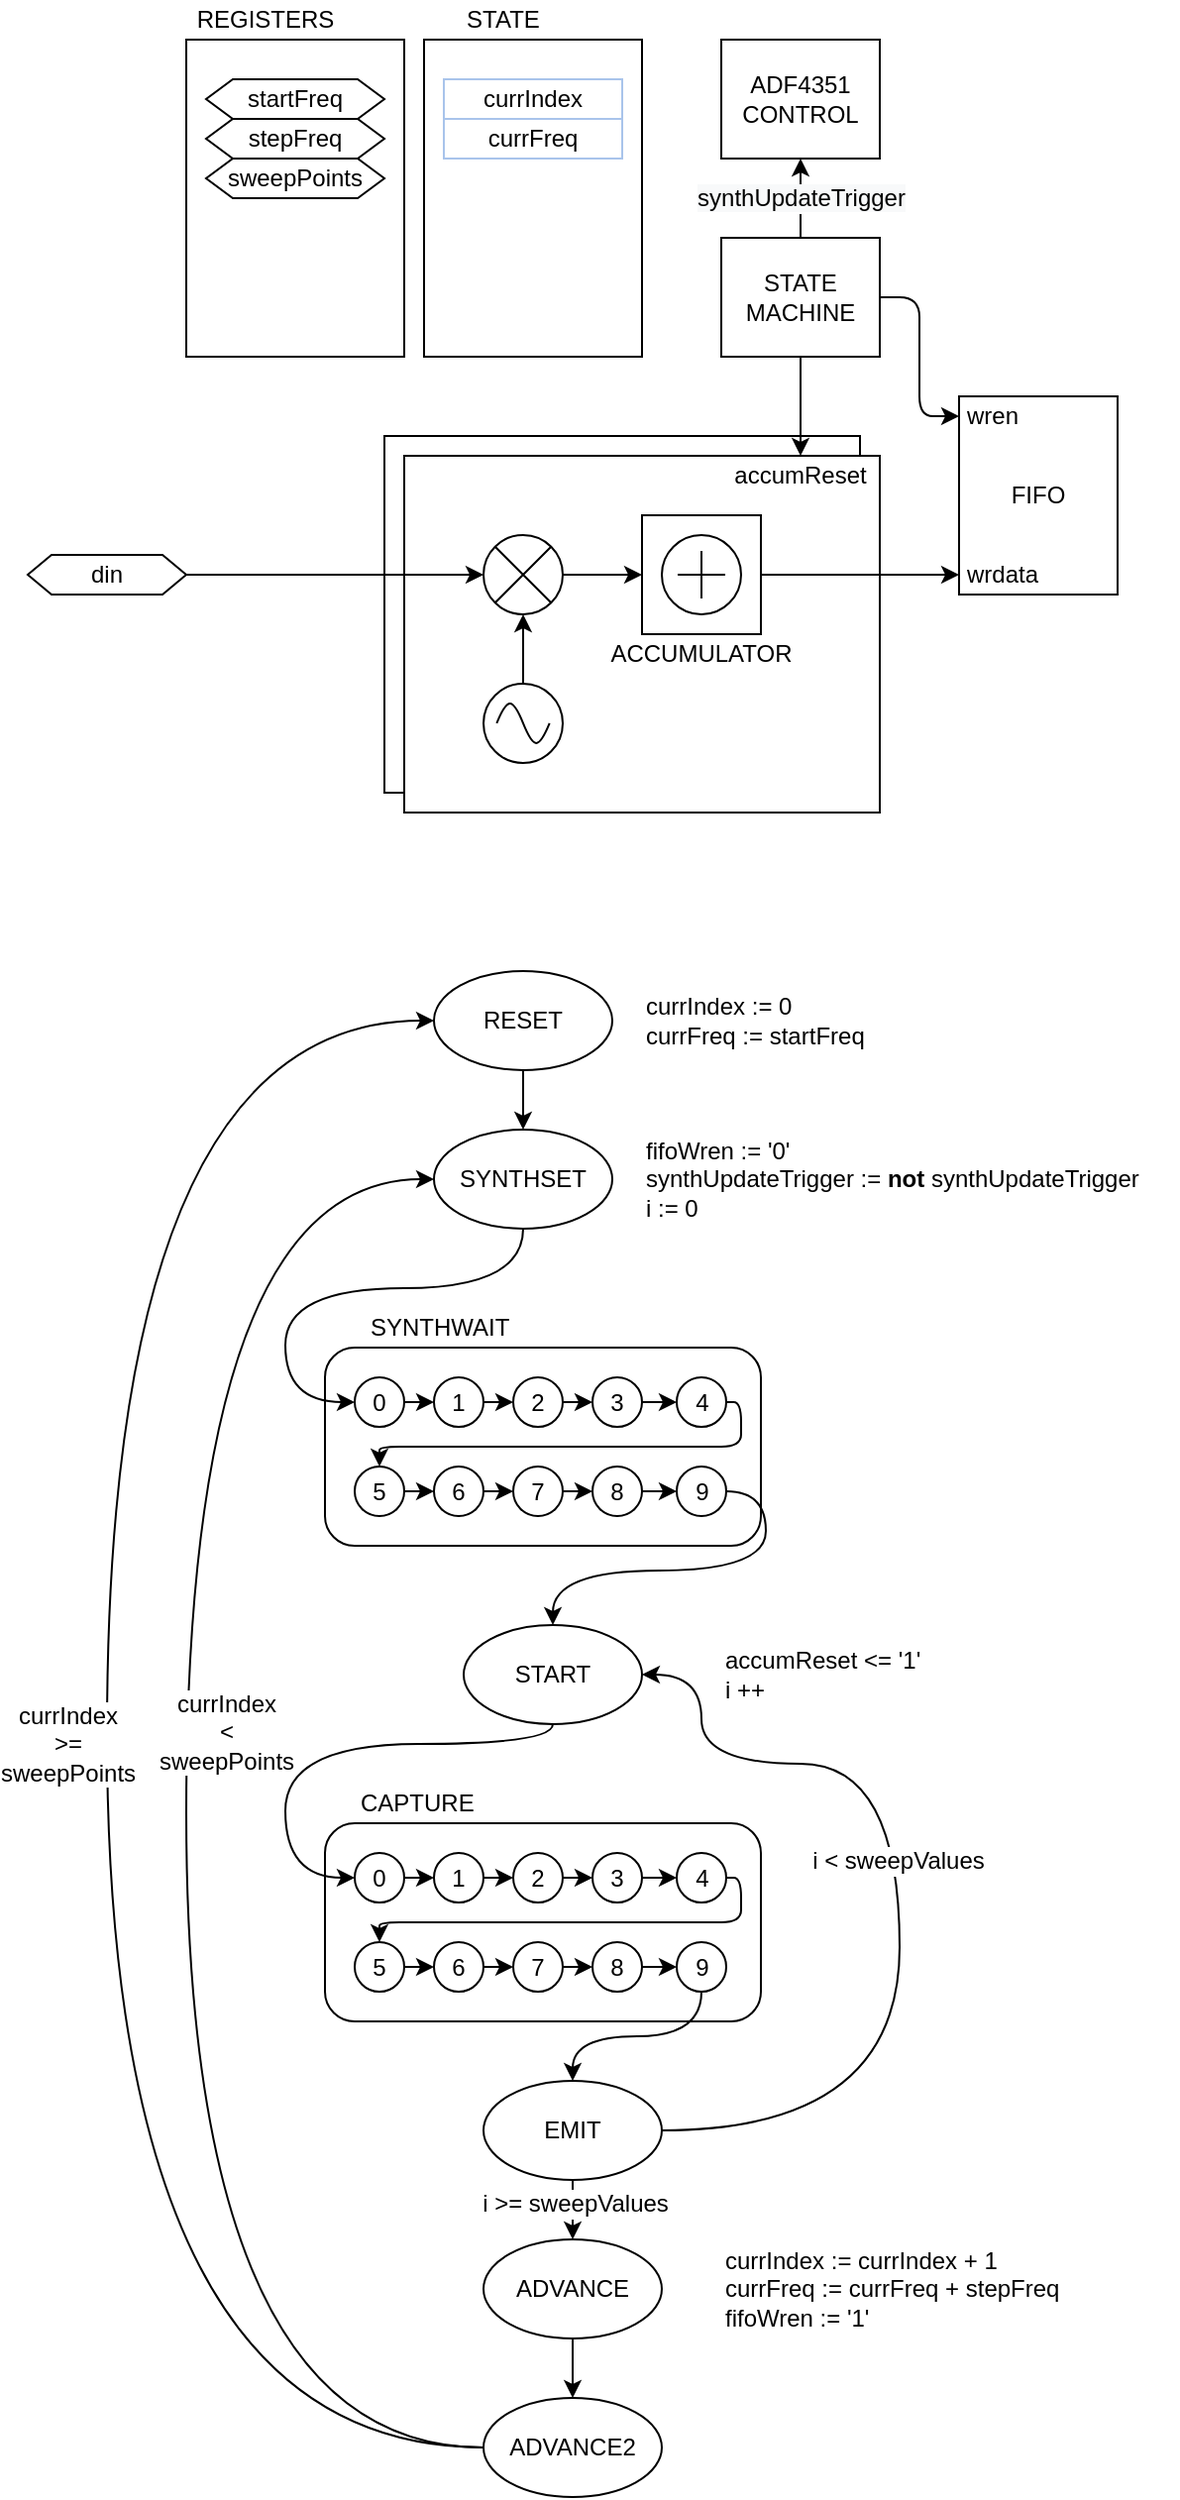 <mxfile version="12.5.3" type="device"><diagram id="XY-tqUMhPWWZVje7Eubw" name="Page-1"><mxGraphModel dx="718" dy="428" grid="1" gridSize="10" guides="1" tooltips="1" connect="1" arrows="1" fold="1" page="1" pageScale="1" pageWidth="1200" pageHeight="2500" math="0" shadow="0"><root><mxCell id="0"/><mxCell id="1" parent="0"/><mxCell id="U1e9Tg-yW2Unj232dRC_-43" value="" style="rounded=1;whiteSpace=wrap;html=1;fillColor=none;align=left;" vertex="1" parent="1"><mxGeometry x="200" y="820" width="220" height="100" as="geometry"/></mxCell><mxCell id="U1e9Tg-yW2Unj232dRC_-1" value="ADF4351&lt;br&gt;CONTROL" style="rounded=0;whiteSpace=wrap;html=1;" vertex="1" parent="1"><mxGeometry x="400" y="160" width="80" height="60" as="geometry"/></mxCell><mxCell id="U1e9Tg-yW2Unj232dRC_-9" style="edgeStyle=orthogonalEdgeStyle;rounded=0;orthogonalLoop=1;jettySize=auto;html=1;exitX=0.5;exitY=0;exitDx=0;exitDy=0;entryX=0.5;entryY=1;entryDx=0;entryDy=0;" edge="1" parent="1" source="U1e9Tg-yW2Unj232dRC_-2" target="U1e9Tg-yW2Unj232dRC_-1"><mxGeometry relative="1" as="geometry"/></mxCell><mxCell id="U1e9Tg-yW2Unj232dRC_-157" value="&lt;span style=&quot;text-align: left ; white-space: normal ; background-color: rgb(248 , 249 , 250)&quot;&gt;synthUpdateTrigger&lt;/span&gt;" style="text;html=1;align=center;verticalAlign=middle;resizable=0;points=[];labelBackgroundColor=#ffffff;" vertex="1" connectable="0" parent="U1e9Tg-yW2Unj232dRC_-9"><mxGeometry x="-0.25" relative="1" as="geometry"><mxPoint y="-5" as="offset"/></mxGeometry></mxCell><mxCell id="U1e9Tg-yW2Unj232dRC_-40" style="edgeStyle=orthogonalEdgeStyle;rounded=1;orthogonalLoop=1;jettySize=auto;html=1;exitX=1;exitY=0.5;exitDx=0;exitDy=0;entryX=0;entryY=0.5;entryDx=0;entryDy=0;" edge="1" parent="1" source="U1e9Tg-yW2Unj232dRC_-2" target="U1e9Tg-yW2Unj232dRC_-38"><mxGeometry relative="1" as="geometry"><Array as="points"><mxPoint x="500" y="290"/><mxPoint x="500" y="350"/></Array></mxGeometry></mxCell><mxCell id="U1e9Tg-yW2Unj232dRC_-140" style="edgeStyle=orthogonalEdgeStyle;curved=1;rounded=1;orthogonalLoop=1;jettySize=auto;html=1;exitX=0.5;exitY=1;exitDx=0;exitDy=0;entryX=0.5;entryY=0;entryDx=0;entryDy=0;" edge="1" parent="1" source="U1e9Tg-yW2Unj232dRC_-2" target="U1e9Tg-yW2Unj232dRC_-41"><mxGeometry relative="1" as="geometry"/></mxCell><mxCell id="U1e9Tg-yW2Unj232dRC_-2" value="STATE&lt;br&gt;MACHINE" style="rounded=0;whiteSpace=wrap;html=1;" vertex="1" parent="1"><mxGeometry x="400" y="260" width="80" height="60" as="geometry"/></mxCell><mxCell id="U1e9Tg-yW2Unj232dRC_-25" value="" style="rounded=0;whiteSpace=wrap;html=1;fillColor=none;" vertex="1" parent="1"><mxGeometry x="230" y="360" width="240" height="180" as="geometry"/></mxCell><mxCell id="U1e9Tg-yW2Unj232dRC_-26" value="" style="rounded=0;whiteSpace=wrap;html=1;" vertex="1" parent="1"><mxGeometry x="240" y="370" width="240" height="180" as="geometry"/></mxCell><mxCell id="U1e9Tg-yW2Unj232dRC_-32" style="edgeStyle=orthogonalEdgeStyle;rounded=0;orthogonalLoop=1;jettySize=auto;html=1;exitX=1;exitY=0.5;exitDx=0;exitDy=0;" edge="1" parent="1" source="U1e9Tg-yW2Unj232dRC_-10" target="U1e9Tg-yW2Unj232dRC_-14"><mxGeometry relative="1" as="geometry"/></mxCell><mxCell id="U1e9Tg-yW2Unj232dRC_-10" value="din" style="shape=hexagon;perimeter=hexagonPerimeter2;whiteSpace=wrap;html=1;fillColor=none;size=0.15;" vertex="1" parent="1"><mxGeometry x="50" y="420" width="80" height="20" as="geometry"/></mxCell><mxCell id="U1e9Tg-yW2Unj232dRC_-13" value="" style="group" vertex="1" connectable="0" parent="1"><mxGeometry x="280" y="485" width="40" height="40" as="geometry"/></mxCell><mxCell id="U1e9Tg-yW2Unj232dRC_-11" value="" style="pointerEvents=1;verticalLabelPosition=bottom;shadow=0;dashed=0;align=center;html=1;verticalAlign=top;shape=mxgraph.electrical.waveforms.sine_wave;fillColor=none;" vertex="1" parent="U1e9Tg-yW2Unj232dRC_-13"><mxGeometry x="6.667" y="6.667" width="26.667" height="26.667" as="geometry"/></mxCell><mxCell id="U1e9Tg-yW2Unj232dRC_-12" value="" style="ellipse;whiteSpace=wrap;html=1;aspect=fixed;fillColor=none;" vertex="1" parent="U1e9Tg-yW2Unj232dRC_-13"><mxGeometry width="40" height="40" as="geometry"/></mxCell><mxCell id="U1e9Tg-yW2Unj232dRC_-20" style="edgeStyle=orthogonalEdgeStyle;rounded=0;orthogonalLoop=1;jettySize=auto;html=1;exitX=1;exitY=0.5;exitDx=0;exitDy=0;exitPerimeter=0;entryX=0;entryY=0.5;entryDx=0;entryDy=0;" edge="1" parent="1" source="U1e9Tg-yW2Unj232dRC_-14" target="U1e9Tg-yW2Unj232dRC_-17"><mxGeometry relative="1" as="geometry"/></mxCell><mxCell id="U1e9Tg-yW2Unj232dRC_-14" value="" style="verticalLabelPosition=bottom;shadow=0;dashed=0;align=center;html=1;verticalAlign=top;shape=mxgraph.electrical.abstract.multiplier;fillColor=none;" vertex="1" parent="1"><mxGeometry x="280" y="410" width="40" height="40" as="geometry"/></mxCell><mxCell id="U1e9Tg-yW2Unj232dRC_-15" style="edgeStyle=orthogonalEdgeStyle;rounded=0;orthogonalLoop=1;jettySize=auto;html=1;exitX=0.5;exitY=0;exitDx=0;exitDy=0;entryX=0.5;entryY=1;entryDx=0;entryDy=0;entryPerimeter=0;" edge="1" parent="1" source="U1e9Tg-yW2Unj232dRC_-12" target="U1e9Tg-yW2Unj232dRC_-14"><mxGeometry relative="1" as="geometry"/></mxCell><mxCell id="U1e9Tg-yW2Unj232dRC_-19" value="" style="group" vertex="1" connectable="0" parent="1"><mxGeometry x="360" y="400" width="60" height="60" as="geometry"/></mxCell><mxCell id="U1e9Tg-yW2Unj232dRC_-17" value="" style="rounded=0;whiteSpace=wrap;html=1;fillColor=none;" vertex="1" parent="U1e9Tg-yW2Unj232dRC_-19"><mxGeometry width="60" height="60" as="geometry"/></mxCell><mxCell id="U1e9Tg-yW2Unj232dRC_-18" value="" style="verticalLabelPosition=bottom;shadow=0;dashed=0;align=center;html=1;verticalAlign=top;shape=mxgraph.electrical.abstract.summation_point;fillColor=none;" vertex="1" parent="U1e9Tg-yW2Unj232dRC_-19"><mxGeometry x="10" y="10" width="40" height="40" as="geometry"/></mxCell><mxCell id="U1e9Tg-yW2Unj232dRC_-21" value="ACCUMULATOR" style="text;html=1;strokeColor=none;fillColor=none;align=center;verticalAlign=middle;whiteSpace=wrap;rounded=0;" vertex="1" parent="1"><mxGeometry x="340" y="460" width="100" height="20" as="geometry"/></mxCell><mxCell id="U1e9Tg-yW2Unj232dRC_-33" value="FIFO" style="rounded=0;whiteSpace=wrap;html=1;" vertex="1" parent="1"><mxGeometry x="520" y="340" width="80" height="100" as="geometry"/></mxCell><mxCell id="U1e9Tg-yW2Unj232dRC_-35" value="wrdata" style="text;html=1;strokeColor=none;fillColor=none;align=left;verticalAlign=middle;whiteSpace=wrap;rounded=0;spacingLeft=2;" vertex="1" parent="1"><mxGeometry x="520" y="420" width="50" height="20" as="geometry"/></mxCell><mxCell id="U1e9Tg-yW2Unj232dRC_-38" value="wren" style="text;html=1;strokeColor=none;fillColor=none;align=left;verticalAlign=middle;whiteSpace=wrap;rounded=0;spacingLeft=2;" vertex="1" parent="1"><mxGeometry x="520" y="340" width="50" height="20" as="geometry"/></mxCell><mxCell id="U1e9Tg-yW2Unj232dRC_-39" style="edgeStyle=orthogonalEdgeStyle;rounded=0;orthogonalLoop=1;jettySize=auto;html=1;exitX=1;exitY=0.5;exitDx=0;exitDy=0;" edge="1" parent="1" source="U1e9Tg-yW2Unj232dRC_-17" target="U1e9Tg-yW2Unj232dRC_-35"><mxGeometry relative="1" as="geometry"/></mxCell><mxCell id="U1e9Tg-yW2Unj232dRC_-41" value="&lt;span style=&quot;text-align: left&quot;&gt;accumReset&lt;/span&gt;" style="text;html=1;strokeColor=none;fillColor=none;align=center;verticalAlign=middle;whiteSpace=wrap;rounded=0;" vertex="1" parent="1"><mxGeometry x="400" y="370" width="80" height="20" as="geometry"/></mxCell><mxCell id="U1e9Tg-yW2Unj232dRC_-44" value="SYNTHWAIT" style="text;html=1;strokeColor=none;fillColor=none;align=left;verticalAlign=middle;whiteSpace=wrap;rounded=0;spacingLeft=16;" vertex="1" parent="1"><mxGeometry x="205" y="800" width="140" height="20" as="geometry"/></mxCell><mxCell id="U1e9Tg-yW2Unj232dRC_-62" style="edgeStyle=orthogonalEdgeStyle;rounded=1;orthogonalLoop=1;jettySize=auto;html=1;exitX=1;exitY=0.5;exitDx=0;exitDy=0;entryX=0;entryY=0.5;entryDx=0;entryDy=0;" edge="1" parent="1" source="U1e9Tg-yW2Unj232dRC_-45" target="U1e9Tg-yW2Unj232dRC_-60"><mxGeometry relative="1" as="geometry"/></mxCell><mxCell id="U1e9Tg-yW2Unj232dRC_-45" value="0" style="ellipse;whiteSpace=wrap;html=1;aspect=fixed;fillColor=none;align=center;" vertex="1" parent="1"><mxGeometry x="215" y="835" width="25" height="25" as="geometry"/></mxCell><mxCell id="U1e9Tg-yW2Unj232dRC_-63" style="edgeStyle=orthogonalEdgeStyle;rounded=1;orthogonalLoop=1;jettySize=auto;html=1;exitX=1;exitY=0.5;exitDx=0;exitDy=0;entryX=0;entryY=0.5;entryDx=0;entryDy=0;" edge="1" parent="1" source="U1e9Tg-yW2Unj232dRC_-60" target="U1e9Tg-yW2Unj232dRC_-61"><mxGeometry relative="1" as="geometry"/></mxCell><mxCell id="U1e9Tg-yW2Unj232dRC_-60" value="1" style="ellipse;whiteSpace=wrap;html=1;aspect=fixed;fillColor=none;align=center;" vertex="1" parent="1"><mxGeometry x="255" y="835" width="25" height="25" as="geometry"/></mxCell><mxCell id="U1e9Tg-yW2Unj232dRC_-66" style="edgeStyle=orthogonalEdgeStyle;rounded=1;orthogonalLoop=1;jettySize=auto;html=1;exitX=1;exitY=0.5;exitDx=0;exitDy=0;entryX=0;entryY=0.5;entryDx=0;entryDy=0;" edge="1" parent="1" source="U1e9Tg-yW2Unj232dRC_-61" target="U1e9Tg-yW2Unj232dRC_-64"><mxGeometry relative="1" as="geometry"/></mxCell><mxCell id="U1e9Tg-yW2Unj232dRC_-61" value="2" style="ellipse;whiteSpace=wrap;html=1;aspect=fixed;fillColor=none;align=center;" vertex="1" parent="1"><mxGeometry x="295" y="835" width="25" height="25" as="geometry"/></mxCell><mxCell id="U1e9Tg-yW2Unj232dRC_-67" style="edgeStyle=orthogonalEdgeStyle;rounded=1;orthogonalLoop=1;jettySize=auto;html=1;exitX=1;exitY=0.5;exitDx=0;exitDy=0;entryX=0;entryY=0.5;entryDx=0;entryDy=0;" edge="1" parent="1" source="U1e9Tg-yW2Unj232dRC_-64" target="U1e9Tg-yW2Unj232dRC_-65"><mxGeometry relative="1" as="geometry"/></mxCell><mxCell id="U1e9Tg-yW2Unj232dRC_-64" value="3" style="ellipse;whiteSpace=wrap;html=1;aspect=fixed;fillColor=none;align=center;" vertex="1" parent="1"><mxGeometry x="335" y="835" width="25" height="25" as="geometry"/></mxCell><mxCell id="U1e9Tg-yW2Unj232dRC_-77" style="edgeStyle=orthogonalEdgeStyle;rounded=1;orthogonalLoop=1;jettySize=auto;html=1;exitX=1;exitY=0.5;exitDx=0;exitDy=0;entryX=0.5;entryY=0;entryDx=0;entryDy=0;" edge="1" parent="1" source="U1e9Tg-yW2Unj232dRC_-65" target="U1e9Tg-yW2Unj232dRC_-69"><mxGeometry relative="1" as="geometry"><Array as="points"><mxPoint x="410" y="848"/><mxPoint x="410" y="870"/><mxPoint x="227" y="870"/></Array></mxGeometry></mxCell><mxCell id="U1e9Tg-yW2Unj232dRC_-65" value="4" style="ellipse;whiteSpace=wrap;html=1;aspect=fixed;fillColor=none;align=center;" vertex="1" parent="1"><mxGeometry x="377.5" y="835" width="25" height="25" as="geometry"/></mxCell><mxCell id="U1e9Tg-yW2Unj232dRC_-68" style="edgeStyle=orthogonalEdgeStyle;rounded=1;orthogonalLoop=1;jettySize=auto;html=1;exitX=1;exitY=0.5;exitDx=0;exitDy=0;entryX=0;entryY=0.5;entryDx=0;entryDy=0;" edge="1" source="U1e9Tg-yW2Unj232dRC_-69" target="U1e9Tg-yW2Unj232dRC_-71" parent="1"><mxGeometry relative="1" as="geometry"/></mxCell><mxCell id="U1e9Tg-yW2Unj232dRC_-69" value="5" style="ellipse;whiteSpace=wrap;html=1;aspect=fixed;fillColor=none;align=center;" vertex="1" parent="1"><mxGeometry x="215" y="880" width="25" height="25" as="geometry"/></mxCell><mxCell id="U1e9Tg-yW2Unj232dRC_-70" style="edgeStyle=orthogonalEdgeStyle;rounded=1;orthogonalLoop=1;jettySize=auto;html=1;exitX=1;exitY=0.5;exitDx=0;exitDy=0;entryX=0;entryY=0.5;entryDx=0;entryDy=0;" edge="1" source="U1e9Tg-yW2Unj232dRC_-71" target="U1e9Tg-yW2Unj232dRC_-73" parent="1"><mxGeometry relative="1" as="geometry"/></mxCell><mxCell id="U1e9Tg-yW2Unj232dRC_-71" value="6" style="ellipse;whiteSpace=wrap;html=1;aspect=fixed;fillColor=none;align=center;" vertex="1" parent="1"><mxGeometry x="255" y="880" width="25" height="25" as="geometry"/></mxCell><mxCell id="U1e9Tg-yW2Unj232dRC_-72" style="edgeStyle=orthogonalEdgeStyle;rounded=1;orthogonalLoop=1;jettySize=auto;html=1;exitX=1;exitY=0.5;exitDx=0;exitDy=0;entryX=0;entryY=0.5;entryDx=0;entryDy=0;" edge="1" source="U1e9Tg-yW2Unj232dRC_-73" target="U1e9Tg-yW2Unj232dRC_-75" parent="1"><mxGeometry relative="1" as="geometry"/></mxCell><mxCell id="U1e9Tg-yW2Unj232dRC_-73" value="7" style="ellipse;whiteSpace=wrap;html=1;aspect=fixed;fillColor=none;align=center;" vertex="1" parent="1"><mxGeometry x="295" y="880" width="25" height="25" as="geometry"/></mxCell><mxCell id="U1e9Tg-yW2Unj232dRC_-74" style="edgeStyle=orthogonalEdgeStyle;rounded=1;orthogonalLoop=1;jettySize=auto;html=1;exitX=1;exitY=0.5;exitDx=0;exitDy=0;entryX=0;entryY=0.5;entryDx=0;entryDy=0;" edge="1" source="U1e9Tg-yW2Unj232dRC_-75" target="U1e9Tg-yW2Unj232dRC_-76" parent="1"><mxGeometry relative="1" as="geometry"/></mxCell><mxCell id="U1e9Tg-yW2Unj232dRC_-75" value="8" style="ellipse;whiteSpace=wrap;html=1;aspect=fixed;fillColor=none;align=center;" vertex="1" parent="1"><mxGeometry x="335" y="880" width="25" height="25" as="geometry"/></mxCell><mxCell id="U1e9Tg-yW2Unj232dRC_-152" style="edgeStyle=orthogonalEdgeStyle;curved=1;rounded=1;orthogonalLoop=1;jettySize=auto;html=1;exitX=1;exitY=0.5;exitDx=0;exitDy=0;" edge="1" parent="1" source="U1e9Tg-yW2Unj232dRC_-76" target="U1e9Tg-yW2Unj232dRC_-151"><mxGeometry relative="1" as="geometry"/></mxCell><mxCell id="U1e9Tg-yW2Unj232dRC_-76" value="9" style="ellipse;whiteSpace=wrap;html=1;aspect=fixed;fillColor=none;align=center;" vertex="1" parent="1"><mxGeometry x="377.5" y="880" width="25" height="25" as="geometry"/></mxCell><mxCell id="U1e9Tg-yW2Unj232dRC_-147" style="edgeStyle=orthogonalEdgeStyle;curved=1;rounded=1;orthogonalLoop=1;jettySize=auto;html=1;exitX=0.5;exitY=1;exitDx=0;exitDy=0;entryX=0;entryY=0.5;entryDx=0;entryDy=0;" edge="1" parent="1" source="U1e9Tg-yW2Unj232dRC_-81" target="U1e9Tg-yW2Unj232dRC_-45"><mxGeometry relative="1" as="geometry"><Array as="points"><mxPoint x="300" y="790"/><mxPoint x="180" y="790"/><mxPoint x="180" y="848"/></Array></mxGeometry></mxCell><mxCell id="U1e9Tg-yW2Unj232dRC_-81" value="SYNTHSET" style="ellipse;whiteSpace=wrap;html=1;fillColor=none;align=center;" vertex="1" parent="1"><mxGeometry x="255" y="710" width="90" height="50" as="geometry"/></mxCell><mxCell id="U1e9Tg-yW2Unj232dRC_-83" value="" style="rounded=1;whiteSpace=wrap;html=1;fillColor=none;align=left;" vertex="1" parent="1"><mxGeometry x="200" y="1060" width="220" height="100" as="geometry"/></mxCell><mxCell id="U1e9Tg-yW2Unj232dRC_-84" value="CAPTURE" style="text;html=1;strokeColor=none;fillColor=none;align=left;verticalAlign=middle;whiteSpace=wrap;rounded=0;spacingLeft=16;" vertex="1" parent="1"><mxGeometry x="200" y="1040" width="140" height="20" as="geometry"/></mxCell><mxCell id="U1e9Tg-yW2Unj232dRC_-85" style="edgeStyle=orthogonalEdgeStyle;rounded=1;orthogonalLoop=1;jettySize=auto;html=1;exitX=1;exitY=0.5;exitDx=0;exitDy=0;entryX=0;entryY=0.5;entryDx=0;entryDy=0;" edge="1" source="U1e9Tg-yW2Unj232dRC_-86" target="U1e9Tg-yW2Unj232dRC_-88" parent="1"><mxGeometry relative="1" as="geometry"/></mxCell><mxCell id="U1e9Tg-yW2Unj232dRC_-86" value="0" style="ellipse;whiteSpace=wrap;html=1;aspect=fixed;fillColor=none;align=center;" vertex="1" parent="1"><mxGeometry x="215" y="1075" width="25" height="25" as="geometry"/></mxCell><mxCell id="U1e9Tg-yW2Unj232dRC_-87" style="edgeStyle=orthogonalEdgeStyle;rounded=1;orthogonalLoop=1;jettySize=auto;html=1;exitX=1;exitY=0.5;exitDx=0;exitDy=0;entryX=0;entryY=0.5;entryDx=0;entryDy=0;" edge="1" source="U1e9Tg-yW2Unj232dRC_-88" target="U1e9Tg-yW2Unj232dRC_-90" parent="1"><mxGeometry relative="1" as="geometry"/></mxCell><mxCell id="U1e9Tg-yW2Unj232dRC_-88" value="1" style="ellipse;whiteSpace=wrap;html=1;aspect=fixed;fillColor=none;align=center;" vertex="1" parent="1"><mxGeometry x="255" y="1075" width="25" height="25" as="geometry"/></mxCell><mxCell id="U1e9Tg-yW2Unj232dRC_-89" style="edgeStyle=orthogonalEdgeStyle;rounded=1;orthogonalLoop=1;jettySize=auto;html=1;exitX=1;exitY=0.5;exitDx=0;exitDy=0;entryX=0;entryY=0.5;entryDx=0;entryDy=0;" edge="1" source="U1e9Tg-yW2Unj232dRC_-90" target="U1e9Tg-yW2Unj232dRC_-92" parent="1"><mxGeometry relative="1" as="geometry"/></mxCell><mxCell id="U1e9Tg-yW2Unj232dRC_-90" value="2" style="ellipse;whiteSpace=wrap;html=1;aspect=fixed;fillColor=none;align=center;" vertex="1" parent="1"><mxGeometry x="295" y="1075" width="25" height="25" as="geometry"/></mxCell><mxCell id="U1e9Tg-yW2Unj232dRC_-91" style="edgeStyle=orthogonalEdgeStyle;rounded=1;orthogonalLoop=1;jettySize=auto;html=1;exitX=1;exitY=0.5;exitDx=0;exitDy=0;entryX=0;entryY=0.5;entryDx=0;entryDy=0;" edge="1" source="U1e9Tg-yW2Unj232dRC_-92" target="U1e9Tg-yW2Unj232dRC_-94" parent="1"><mxGeometry relative="1" as="geometry"/></mxCell><mxCell id="U1e9Tg-yW2Unj232dRC_-92" value="3" style="ellipse;whiteSpace=wrap;html=1;aspect=fixed;fillColor=none;align=center;" vertex="1" parent="1"><mxGeometry x="335" y="1075" width="25" height="25" as="geometry"/></mxCell><mxCell id="U1e9Tg-yW2Unj232dRC_-93" style="edgeStyle=orthogonalEdgeStyle;rounded=1;orthogonalLoop=1;jettySize=auto;html=1;exitX=1;exitY=0.5;exitDx=0;exitDy=0;entryX=0.5;entryY=0;entryDx=0;entryDy=0;" edge="1" source="U1e9Tg-yW2Unj232dRC_-94" target="U1e9Tg-yW2Unj232dRC_-96" parent="1"><mxGeometry relative="1" as="geometry"><Array as="points"><mxPoint x="410" y="1088"/><mxPoint x="410" y="1110"/><mxPoint x="227" y="1110"/></Array></mxGeometry></mxCell><mxCell id="U1e9Tg-yW2Unj232dRC_-94" value="4" style="ellipse;whiteSpace=wrap;html=1;aspect=fixed;fillColor=none;align=center;" vertex="1" parent="1"><mxGeometry x="377.5" y="1075" width="25" height="25" as="geometry"/></mxCell><mxCell id="U1e9Tg-yW2Unj232dRC_-95" style="edgeStyle=orthogonalEdgeStyle;rounded=1;orthogonalLoop=1;jettySize=auto;html=1;exitX=1;exitY=0.5;exitDx=0;exitDy=0;entryX=0;entryY=0.5;entryDx=0;entryDy=0;" edge="1" source="U1e9Tg-yW2Unj232dRC_-96" target="U1e9Tg-yW2Unj232dRC_-98" parent="1"><mxGeometry relative="1" as="geometry"/></mxCell><mxCell id="U1e9Tg-yW2Unj232dRC_-96" value="5" style="ellipse;whiteSpace=wrap;html=1;aspect=fixed;fillColor=none;align=center;" vertex="1" parent="1"><mxGeometry x="215" y="1120" width="25" height="25" as="geometry"/></mxCell><mxCell id="U1e9Tg-yW2Unj232dRC_-97" style="edgeStyle=orthogonalEdgeStyle;rounded=1;orthogonalLoop=1;jettySize=auto;html=1;exitX=1;exitY=0.5;exitDx=0;exitDy=0;entryX=0;entryY=0.5;entryDx=0;entryDy=0;" edge="1" source="U1e9Tg-yW2Unj232dRC_-98" target="U1e9Tg-yW2Unj232dRC_-100" parent="1"><mxGeometry relative="1" as="geometry"/></mxCell><mxCell id="U1e9Tg-yW2Unj232dRC_-98" value="6" style="ellipse;whiteSpace=wrap;html=1;aspect=fixed;fillColor=none;align=center;" vertex="1" parent="1"><mxGeometry x="255" y="1120" width="25" height="25" as="geometry"/></mxCell><mxCell id="U1e9Tg-yW2Unj232dRC_-99" style="edgeStyle=orthogonalEdgeStyle;rounded=1;orthogonalLoop=1;jettySize=auto;html=1;exitX=1;exitY=0.5;exitDx=0;exitDy=0;entryX=0;entryY=0.5;entryDx=0;entryDy=0;" edge="1" source="U1e9Tg-yW2Unj232dRC_-100" target="U1e9Tg-yW2Unj232dRC_-102" parent="1"><mxGeometry relative="1" as="geometry"/></mxCell><mxCell id="U1e9Tg-yW2Unj232dRC_-100" value="7" style="ellipse;whiteSpace=wrap;html=1;aspect=fixed;fillColor=none;align=center;" vertex="1" parent="1"><mxGeometry x="295" y="1120" width="25" height="25" as="geometry"/></mxCell><mxCell id="U1e9Tg-yW2Unj232dRC_-101" style="edgeStyle=orthogonalEdgeStyle;rounded=1;orthogonalLoop=1;jettySize=auto;html=1;exitX=1;exitY=0.5;exitDx=0;exitDy=0;entryX=0;entryY=0.5;entryDx=0;entryDy=0;" edge="1" source="U1e9Tg-yW2Unj232dRC_-102" target="U1e9Tg-yW2Unj232dRC_-103" parent="1"><mxGeometry relative="1" as="geometry"/></mxCell><mxCell id="U1e9Tg-yW2Unj232dRC_-102" value="8" style="ellipse;whiteSpace=wrap;html=1;aspect=fixed;fillColor=none;align=center;" vertex="1" parent="1"><mxGeometry x="335" y="1120" width="25" height="25" as="geometry"/></mxCell><mxCell id="U1e9Tg-yW2Unj232dRC_-167" style="edgeStyle=orthogonalEdgeStyle;curved=1;rounded=1;orthogonalLoop=1;jettySize=auto;html=1;exitX=0.5;exitY=1;exitDx=0;exitDy=0;" edge="1" parent="1" source="U1e9Tg-yW2Unj232dRC_-103" target="U1e9Tg-yW2Unj232dRC_-165"><mxGeometry relative="1" as="geometry"/></mxCell><mxCell id="U1e9Tg-yW2Unj232dRC_-103" value="9" style="ellipse;whiteSpace=wrap;html=1;aspect=fixed;fillColor=none;align=center;" vertex="1" parent="1"><mxGeometry x="377.5" y="1120" width="25" height="25" as="geometry"/></mxCell><mxCell id="U1e9Tg-yW2Unj232dRC_-159" style="edgeStyle=orthogonalEdgeStyle;curved=1;rounded=1;orthogonalLoop=1;jettySize=auto;html=1;exitX=0.5;exitY=1;exitDx=0;exitDy=0;entryX=0.5;entryY=0;entryDx=0;entryDy=0;" edge="1" parent="1" source="U1e9Tg-yW2Unj232dRC_-105" target="U1e9Tg-yW2Unj232dRC_-158"><mxGeometry relative="1" as="geometry"/></mxCell><mxCell id="U1e9Tg-yW2Unj232dRC_-105" value="ADVANCE" style="ellipse;whiteSpace=wrap;html=1;fillColor=none;align=center;" vertex="1" parent="1"><mxGeometry x="280" y="1270" width="90" height="50" as="geometry"/></mxCell><mxCell id="U1e9Tg-yW2Unj232dRC_-146" style="edgeStyle=orthogonalEdgeStyle;curved=1;rounded=1;orthogonalLoop=1;jettySize=auto;html=1;exitX=0.5;exitY=1;exitDx=0;exitDy=0;entryX=0.5;entryY=0;entryDx=0;entryDy=0;" edge="1" parent="1" source="U1e9Tg-yW2Unj232dRC_-108" target="U1e9Tg-yW2Unj232dRC_-81"><mxGeometry relative="1" as="geometry"/></mxCell><mxCell id="U1e9Tg-yW2Unj232dRC_-108" value="RESET" style="ellipse;whiteSpace=wrap;html=1;fillColor=none;align=center;" vertex="1" parent="1"><mxGeometry x="255" y="630" width="90" height="50" as="geometry"/></mxCell><mxCell id="U1e9Tg-yW2Unj232dRC_-130" value="" style="group" vertex="1" connectable="0" parent="1"><mxGeometry x="130" y="140" width="110" height="180" as="geometry"/></mxCell><mxCell id="U1e9Tg-yW2Unj232dRC_-4" value="" style="rounded=0;whiteSpace=wrap;html=1;fillColor=none;" vertex="1" parent="U1e9Tg-yW2Unj232dRC_-130"><mxGeometry y="20" width="110" height="160" as="geometry"/></mxCell><mxCell id="U1e9Tg-yW2Unj232dRC_-5" value="REGISTERS" style="text;html=1;strokeColor=none;fillColor=none;align=center;verticalAlign=middle;whiteSpace=wrap;rounded=0;" vertex="1" parent="U1e9Tg-yW2Unj232dRC_-130"><mxGeometry width="80" height="20" as="geometry"/></mxCell><mxCell id="U1e9Tg-yW2Unj232dRC_-6" value="startFreq" style="shape=hexagon;perimeter=hexagonPerimeter2;whiteSpace=wrap;html=1;fillColor=none;size=0.15;" vertex="1" parent="U1e9Tg-yW2Unj232dRC_-130"><mxGeometry x="10" y="40" width="90" height="20" as="geometry"/></mxCell><mxCell id="U1e9Tg-yW2Unj232dRC_-7" value="stepFreq" style="shape=hexagon;perimeter=hexagonPerimeter2;whiteSpace=wrap;html=1;fillColor=none;size=0.15;" vertex="1" parent="U1e9Tg-yW2Unj232dRC_-130"><mxGeometry x="10" y="60" width="90" height="20" as="geometry"/></mxCell><mxCell id="U1e9Tg-yW2Unj232dRC_-8" value="sweepPoints" style="shape=hexagon;perimeter=hexagonPerimeter2;whiteSpace=wrap;html=1;fillColor=none;size=0.15;" vertex="1" parent="U1e9Tg-yW2Unj232dRC_-130"><mxGeometry x="10" y="80" width="90" height="20" as="geometry"/></mxCell><mxCell id="U1e9Tg-yW2Unj232dRC_-132" value="" style="rounded=0;whiteSpace=wrap;html=1;fillColor=none;" vertex="1" parent="1"><mxGeometry x="250" y="160" width="110" height="160" as="geometry"/></mxCell><mxCell id="U1e9Tg-yW2Unj232dRC_-133" value="STATE" style="text;html=1;strokeColor=none;fillColor=none;align=center;verticalAlign=middle;whiteSpace=wrap;rounded=0;" vertex="1" parent="1"><mxGeometry x="250" y="140" width="80" height="20" as="geometry"/></mxCell><mxCell id="U1e9Tg-yW2Unj232dRC_-137" value="currIndex" style="rounded=0;whiteSpace=wrap;html=1;fillColor=none;align=center;strokeColor=#A9C4EB;" vertex="1" parent="1"><mxGeometry x="260" y="180" width="90" height="20" as="geometry"/></mxCell><mxCell id="U1e9Tg-yW2Unj232dRC_-138" value="currFreq" style="rounded=0;whiteSpace=wrap;html=1;fillColor=none;align=center;strokeColor=#A9C4EB;" vertex="1" parent="1"><mxGeometry x="260" y="200" width="90" height="20" as="geometry"/></mxCell><mxCell id="U1e9Tg-yW2Unj232dRC_-141" value="currIndex := 0&lt;br&gt;currFreq := startFreq" style="text;html=1;strokeColor=none;fillColor=none;align=left;verticalAlign=middle;whiteSpace=wrap;rounded=0;" vertex="1" parent="1"><mxGeometry x="360" y="630" width="130" height="50" as="geometry"/></mxCell><mxCell id="U1e9Tg-yW2Unj232dRC_-142" value="fifoWren := '0'&lt;br&gt;synthUpdateTrigger := &lt;b&gt;not&lt;/b&gt; synthUpdateTrigger&lt;br&gt;i := 0" style="text;html=1;strokeColor=none;fillColor=none;align=left;verticalAlign=middle;whiteSpace=wrap;rounded=0;" vertex="1" parent="1"><mxGeometry x="360" y="710" width="270" height="50" as="geometry"/></mxCell><mxCell id="U1e9Tg-yW2Unj232dRC_-143" value="currIndex := currIndex + 1&lt;br&gt;currFreq := currFreq + stepFreq&lt;br&gt;fifoWren := '1'" style="text;html=1;strokeColor=none;fillColor=none;align=left;verticalAlign=middle;whiteSpace=wrap;rounded=0;" vertex="1" parent="1"><mxGeometry x="400" y="1270" width="200" height="50" as="geometry"/></mxCell><mxCell id="U1e9Tg-yW2Unj232dRC_-153" style="edgeStyle=orthogonalEdgeStyle;curved=1;rounded=1;orthogonalLoop=1;jettySize=auto;html=1;exitX=0.5;exitY=1;exitDx=0;exitDy=0;entryX=0;entryY=0.5;entryDx=0;entryDy=0;" edge="1" parent="1" source="U1e9Tg-yW2Unj232dRC_-151" target="U1e9Tg-yW2Unj232dRC_-86"><mxGeometry relative="1" as="geometry"><Array as="points"><mxPoint x="315" y="1020"/><mxPoint x="180" y="1020"/><mxPoint x="180" y="1088"/></Array></mxGeometry></mxCell><mxCell id="U1e9Tg-yW2Unj232dRC_-151" value="START" style="ellipse;whiteSpace=wrap;html=1;fillColor=none;align=center;" vertex="1" parent="1"><mxGeometry x="270" y="960" width="90" height="50" as="geometry"/></mxCell><mxCell id="U1e9Tg-yW2Unj232dRC_-154" value="accumReset &amp;lt;= '1'&lt;br&gt;i ++" style="text;html=1;strokeColor=none;fillColor=none;align=left;verticalAlign=middle;whiteSpace=wrap;rounded=0;" vertex="1" parent="1"><mxGeometry x="400" y="960" width="150" height="50" as="geometry"/></mxCell><mxCell id="U1e9Tg-yW2Unj232dRC_-160" style="edgeStyle=orthogonalEdgeStyle;curved=1;rounded=1;orthogonalLoop=1;jettySize=auto;html=1;exitX=0;exitY=0.5;exitDx=0;exitDy=0;entryX=0;entryY=0.5;entryDx=0;entryDy=0;" edge="1" parent="1" source="U1e9Tg-yW2Unj232dRC_-158" target="U1e9Tg-yW2Unj232dRC_-108"><mxGeometry relative="1" as="geometry"><Array as="points"><mxPoint x="90" y="1375"/><mxPoint x="90" y="655"/></Array></mxGeometry></mxCell><mxCell id="U1e9Tg-yW2Unj232dRC_-164" value="currIndex&lt;br&gt;&amp;gt;=&lt;br&gt;sweepPoints" style="text;html=1;align=center;verticalAlign=middle;resizable=0;points=[];labelBackgroundColor=#ffffff;" vertex="1" connectable="0" parent="U1e9Tg-yW2Unj232dRC_-160"><mxGeometry x="-0.005" y="-3" relative="1" as="geometry"><mxPoint x="-23.14" y="-9.97" as="offset"/></mxGeometry></mxCell><mxCell id="U1e9Tg-yW2Unj232dRC_-162" style="edgeStyle=orthogonalEdgeStyle;curved=1;rounded=1;orthogonalLoop=1;jettySize=auto;html=1;exitX=0;exitY=0.5;exitDx=0;exitDy=0;entryX=0;entryY=0.5;entryDx=0;entryDy=0;" edge="1" parent="1" source="U1e9Tg-yW2Unj232dRC_-158" target="U1e9Tg-yW2Unj232dRC_-81"><mxGeometry relative="1" as="geometry"><Array as="points"><mxPoint x="130" y="1375"/><mxPoint x="130" y="735"/></Array></mxGeometry></mxCell><mxCell id="U1e9Tg-yW2Unj232dRC_-163" value="currIndex&lt;br&gt;&amp;lt;&lt;br&gt;sweepPoints" style="text;html=1;align=center;verticalAlign=middle;resizable=0;points=[];labelBackgroundColor=#ffffff;rotation=0;" vertex="1" connectable="0" parent="U1e9Tg-yW2Unj232dRC_-162"><mxGeometry x="0.18" y="-6" relative="1" as="geometry"><mxPoint x="13.86" y="28.66" as="offset"/></mxGeometry></mxCell><mxCell id="U1e9Tg-yW2Unj232dRC_-158" value="ADVANCE2" style="ellipse;whiteSpace=wrap;html=1;fillColor=none;align=center;" vertex="1" parent="1"><mxGeometry x="280" y="1350" width="90" height="50" as="geometry"/></mxCell><mxCell id="U1e9Tg-yW2Unj232dRC_-166" style="edgeStyle=orthogonalEdgeStyle;curved=1;rounded=1;orthogonalLoop=1;jettySize=auto;html=1;exitX=0.5;exitY=1;exitDx=0;exitDy=0;entryX=0.5;entryY=0;entryDx=0;entryDy=0;" edge="1" parent="1" source="U1e9Tg-yW2Unj232dRC_-165" target="U1e9Tg-yW2Unj232dRC_-105"><mxGeometry relative="1" as="geometry"/></mxCell><mxCell id="U1e9Tg-yW2Unj232dRC_-170" value="i &amp;gt;= sweepValues" style="text;html=1;align=center;verticalAlign=middle;resizable=0;points=[];labelBackgroundColor=#ffffff;" vertex="1" connectable="0" parent="U1e9Tg-yW2Unj232dRC_-166"><mxGeometry x="-0.202" y="1" relative="1" as="geometry"><mxPoint as="offset"/></mxGeometry></mxCell><mxCell id="U1e9Tg-yW2Unj232dRC_-168" style="edgeStyle=orthogonalEdgeStyle;curved=1;rounded=1;orthogonalLoop=1;jettySize=auto;html=1;exitX=1;exitY=0.5;exitDx=0;exitDy=0;entryX=1;entryY=0.5;entryDx=0;entryDy=0;" edge="1" parent="1" source="U1e9Tg-yW2Unj232dRC_-165" target="U1e9Tg-yW2Unj232dRC_-151"><mxGeometry relative="1" as="geometry"><Array as="points"><mxPoint x="490" y="1215"/><mxPoint x="490" y="1030"/><mxPoint x="390" y="1030"/><mxPoint x="390" y="985"/></Array></mxGeometry></mxCell><mxCell id="U1e9Tg-yW2Unj232dRC_-169" value="i &amp;lt; sweepValues" style="text;html=1;align=center;verticalAlign=middle;resizable=0;points=[];labelBackgroundColor=#ffffff;" vertex="1" connectable="0" parent="U1e9Tg-yW2Unj232dRC_-168"><mxGeometry x="0.066" y="1" relative="1" as="geometry"><mxPoint as="offset"/></mxGeometry></mxCell><mxCell id="U1e9Tg-yW2Unj232dRC_-165" value="EMIT" style="ellipse;whiteSpace=wrap;html=1;fillColor=none;align=center;" vertex="1" parent="1"><mxGeometry x="280" y="1190" width="90" height="50" as="geometry"/></mxCell></root></mxGraphModel></diagram></mxfile>